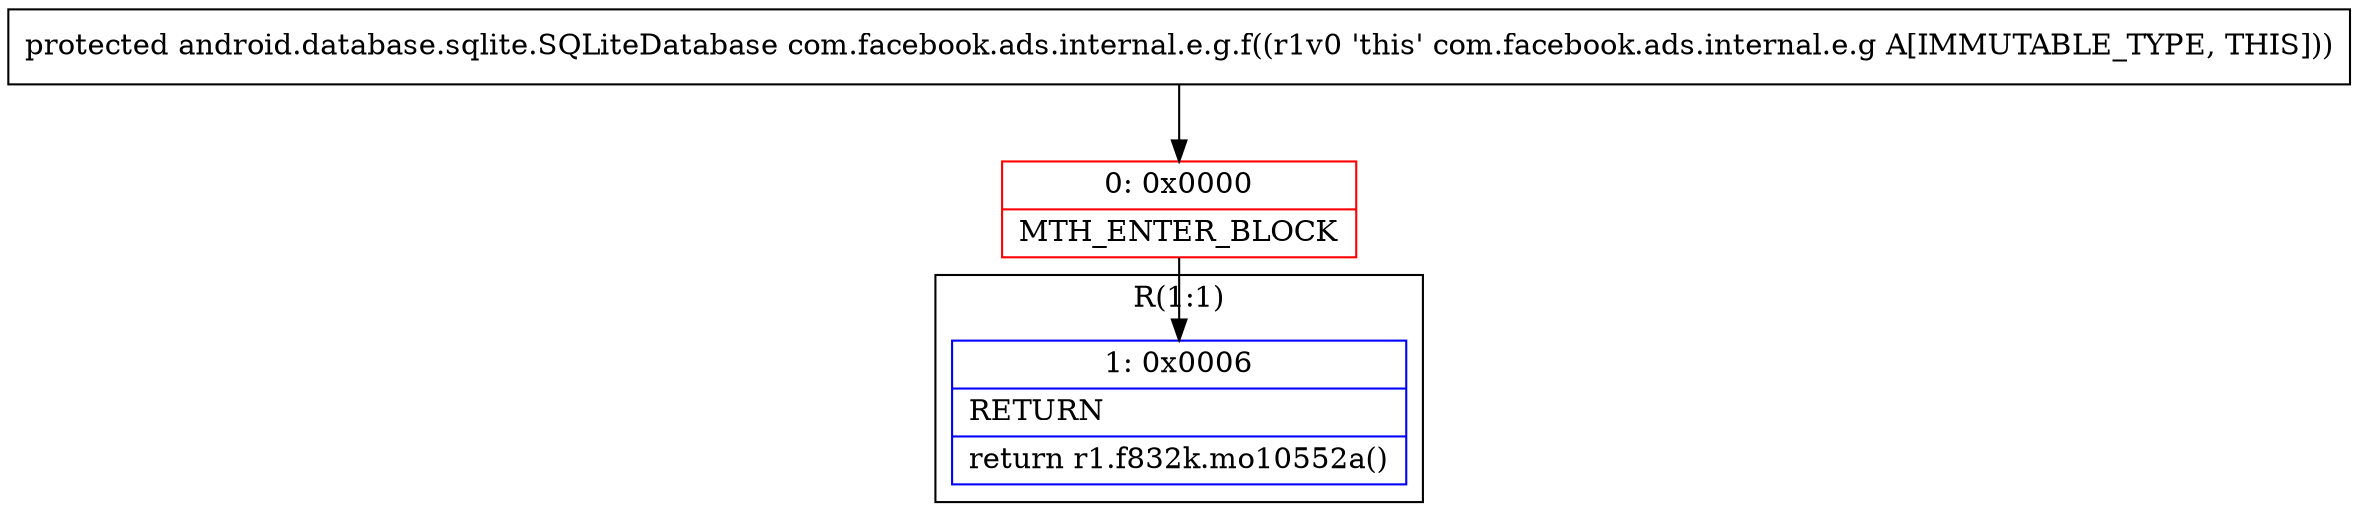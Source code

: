 digraph "CFG forcom.facebook.ads.internal.e.g.f()Landroid\/database\/sqlite\/SQLiteDatabase;" {
subgraph cluster_Region_61631504 {
label = "R(1:1)";
node [shape=record,color=blue];
Node_1 [shape=record,label="{1\:\ 0x0006|RETURN\l|return r1.f832k.mo10552a()\l}"];
}
Node_0 [shape=record,color=red,label="{0\:\ 0x0000|MTH_ENTER_BLOCK\l}"];
MethodNode[shape=record,label="{protected android.database.sqlite.SQLiteDatabase com.facebook.ads.internal.e.g.f((r1v0 'this' com.facebook.ads.internal.e.g A[IMMUTABLE_TYPE, THIS])) }"];
MethodNode -> Node_0;
Node_0 -> Node_1;
}

